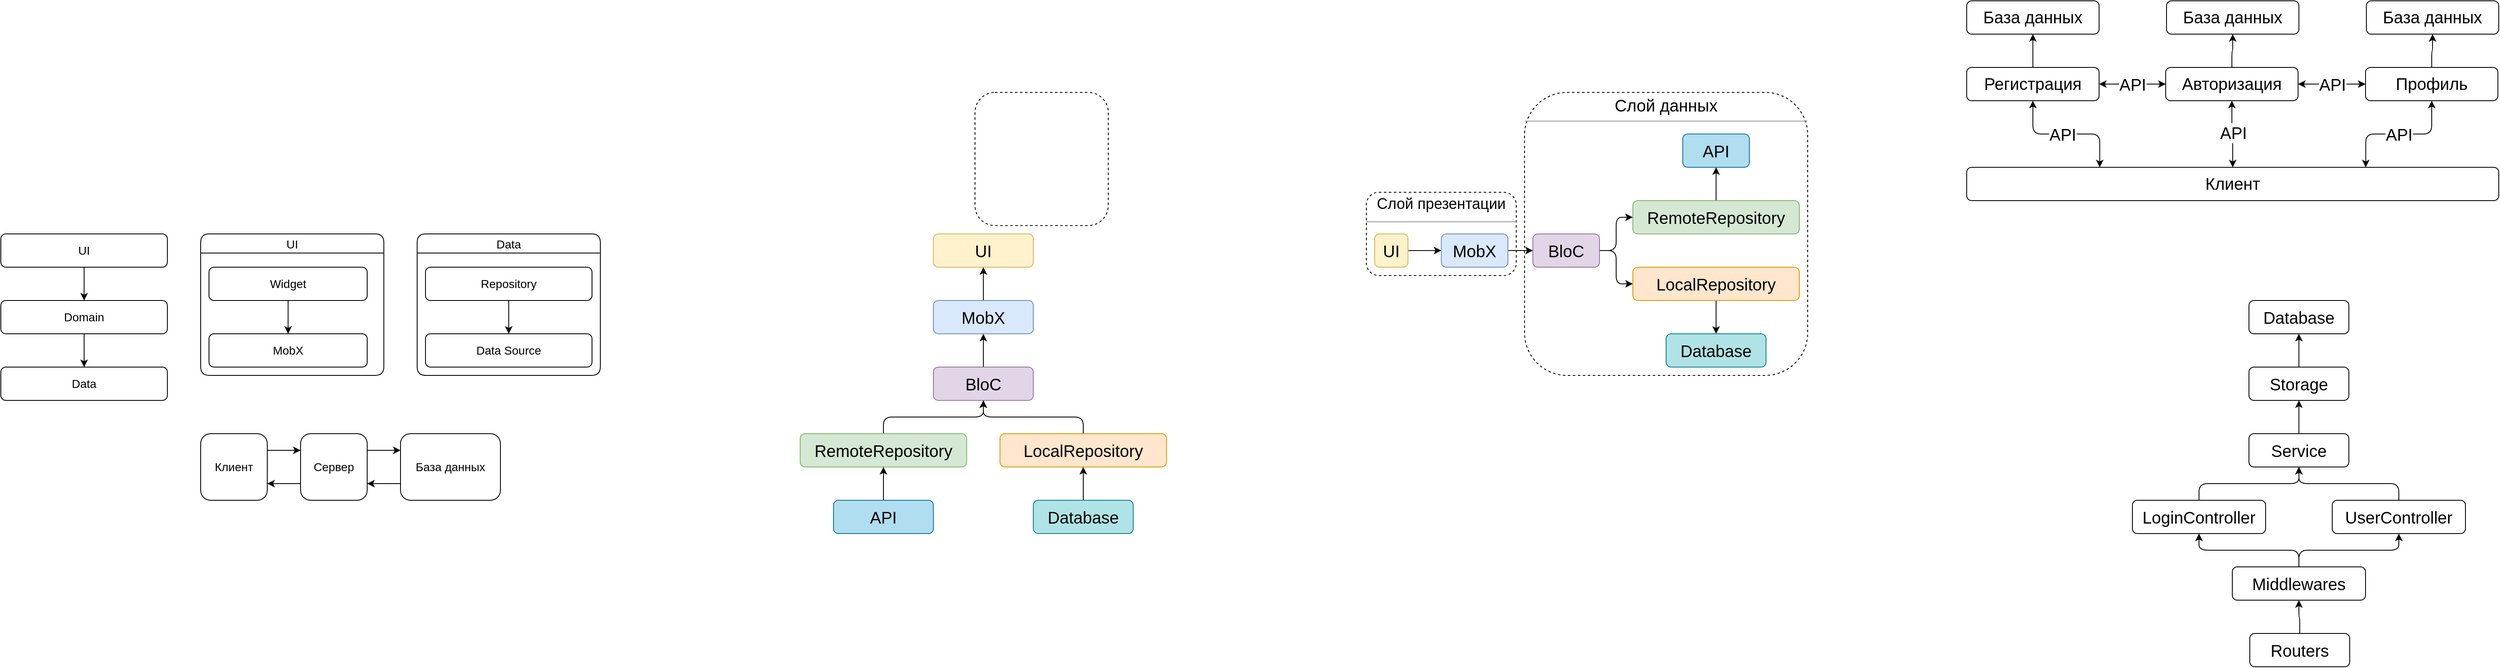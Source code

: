 <mxfile version="18.1.3" type="github">
  <diagram id="LPZCL1bj1sSWu9kygxX8" name="Page-1">
    <mxGraphModel dx="788" dy="1730" grid="1" gridSize="10" guides="1" tooltips="1" connect="1" arrows="1" fold="1" page="1" pageScale="1" pageWidth="827" pageHeight="1169" math="0" shadow="0">
      <root>
        <mxCell id="0" />
        <mxCell id="1" parent="0" />
        <mxCell id="qOLf-mq5q5zeJwDgDP6q-23" value="UI" style="swimlane;rounded=1;fontStyle=0;fontSize=14;" parent="1" vertex="1">
          <mxGeometry x="360" y="80" width="220" height="170" as="geometry" />
        </mxCell>
        <mxCell id="qOLf-mq5q5zeJwDgDP6q-24" value="&lt;font style=&quot;font-size: 14px&quot;&gt;MobX&lt;/font&gt;" style="rounded=1;whiteSpace=wrap;html=1;" parent="qOLf-mq5q5zeJwDgDP6q-23" vertex="1">
          <mxGeometry x="10" y="120" width="190" height="40" as="geometry" />
        </mxCell>
        <mxCell id="qOLf-mq5q5zeJwDgDP6q-13" value="&lt;font style=&quot;font-size: 14px&quot;&gt;Widget&lt;/font&gt;" style="rounded=1;whiteSpace=wrap;html=1;" parent="qOLf-mq5q5zeJwDgDP6q-23" vertex="1">
          <mxGeometry x="10" y="40" width="190" height="40" as="geometry" />
        </mxCell>
        <mxCell id="qOLf-mq5q5zeJwDgDP6q-25" value="" style="edgeStyle=orthogonalEdgeStyle;rounded=1;orthogonalLoop=1;jettySize=auto;html=1;" parent="qOLf-mq5q5zeJwDgDP6q-23" source="qOLf-mq5q5zeJwDgDP6q-13" target="qOLf-mq5q5zeJwDgDP6q-24" edge="1">
          <mxGeometry relative="1" as="geometry" />
        </mxCell>
        <mxCell id="qOLf-mq5q5zeJwDgDP6q-26" value="" style="group;rounded=1;" parent="1" vertex="1" connectable="0">
          <mxGeometry x="120" y="80" width="200" height="200" as="geometry" />
        </mxCell>
        <mxCell id="qOLf-mq5q5zeJwDgDP6q-1" value="&lt;font style=&quot;font-size: 14px&quot;&gt;UI&lt;/font&gt;" style="rounded=1;whiteSpace=wrap;html=1;" parent="qOLf-mq5q5zeJwDgDP6q-26" vertex="1">
          <mxGeometry width="200" height="40" as="geometry" />
        </mxCell>
        <mxCell id="qOLf-mq5q5zeJwDgDP6q-2" value="&lt;font style=&quot;font-size: 14px&quot;&gt;Domain&lt;/font&gt;" style="rounded=1;whiteSpace=wrap;html=1;" parent="qOLf-mq5q5zeJwDgDP6q-26" vertex="1">
          <mxGeometry y="80" width="200" height="40" as="geometry" />
        </mxCell>
        <mxCell id="qOLf-mq5q5zeJwDgDP6q-11" value="" style="edgeStyle=orthogonalEdgeStyle;rounded=1;orthogonalLoop=1;jettySize=auto;html=1;" parent="qOLf-mq5q5zeJwDgDP6q-26" source="qOLf-mq5q5zeJwDgDP6q-1" target="qOLf-mq5q5zeJwDgDP6q-2" edge="1">
          <mxGeometry relative="1" as="geometry" />
        </mxCell>
        <mxCell id="qOLf-mq5q5zeJwDgDP6q-3" value="&lt;font style=&quot;font-size: 14px&quot;&gt;Data&lt;/font&gt;" style="rounded=1;whiteSpace=wrap;html=1;" parent="qOLf-mq5q5zeJwDgDP6q-26" vertex="1">
          <mxGeometry y="160" width="200" height="40" as="geometry" />
        </mxCell>
        <mxCell id="qOLf-mq5q5zeJwDgDP6q-12" value="" style="edgeStyle=orthogonalEdgeStyle;rounded=1;orthogonalLoop=1;jettySize=auto;html=1;" parent="qOLf-mq5q5zeJwDgDP6q-26" source="qOLf-mq5q5zeJwDgDP6q-2" target="qOLf-mq5q5zeJwDgDP6q-3" edge="1">
          <mxGeometry relative="1" as="geometry" />
        </mxCell>
        <mxCell id="qOLf-mq5q5zeJwDgDP6q-27" value="Data" style="swimlane;rounded=1;fontStyle=0;fontSize=14;" parent="1" vertex="1">
          <mxGeometry x="620" y="80" width="220" height="170" as="geometry" />
        </mxCell>
        <mxCell id="qOLf-mq5q5zeJwDgDP6q-28" value="&lt;font style=&quot;font-size: 14px&quot;&gt;Data Source&lt;/font&gt;" style="rounded=1;whiteSpace=wrap;html=1;" parent="qOLf-mq5q5zeJwDgDP6q-27" vertex="1">
          <mxGeometry x="10" y="120" width="200" height="40" as="geometry" />
        </mxCell>
        <mxCell id="qOLf-mq5q5zeJwDgDP6q-29" value="&lt;font style=&quot;font-size: 14px&quot;&gt;Repository&lt;/font&gt;" style="rounded=1;whiteSpace=wrap;html=1;" parent="qOLf-mq5q5zeJwDgDP6q-27" vertex="1">
          <mxGeometry x="10" y="40" width="200" height="40" as="geometry" />
        </mxCell>
        <mxCell id="qOLf-mq5q5zeJwDgDP6q-30" value="" style="edgeStyle=orthogonalEdgeStyle;rounded=1;orthogonalLoop=1;jettySize=auto;html=1;" parent="qOLf-mq5q5zeJwDgDP6q-27" source="qOLf-mq5q5zeJwDgDP6q-29" target="qOLf-mq5q5zeJwDgDP6q-28" edge="1">
          <mxGeometry relative="1" as="geometry" />
        </mxCell>
        <mxCell id="Rb2n_aNkoKd0YVtxUsO5-4" style="edgeStyle=orthogonalEdgeStyle;rounded=1;orthogonalLoop=1;jettySize=auto;html=1;exitX=1;exitY=0.25;exitDx=0;exitDy=0;entryX=0;entryY=0.25;entryDx=0;entryDy=0;" parent="1" source="Rb2n_aNkoKd0YVtxUsO5-1" target="Rb2n_aNkoKd0YVtxUsO5-2" edge="1">
          <mxGeometry relative="1" as="geometry" />
        </mxCell>
        <mxCell id="Rb2n_aNkoKd0YVtxUsO5-1" value="&lt;font style=&quot;font-size: 14px;&quot;&gt;Клиент&lt;/font&gt;" style="rounded=1;whiteSpace=wrap;html=1;" parent="1" vertex="1">
          <mxGeometry x="360" y="320" width="80" height="80" as="geometry" />
        </mxCell>
        <mxCell id="Rb2n_aNkoKd0YVtxUsO5-5" style="edgeStyle=orthogonalEdgeStyle;rounded=1;orthogonalLoop=1;jettySize=auto;html=1;exitX=1;exitY=0.25;exitDx=0;exitDy=0;entryX=0;entryY=0.25;entryDx=0;entryDy=0;" parent="1" source="Rb2n_aNkoKd0YVtxUsO5-2" target="Rb2n_aNkoKd0YVtxUsO5-3" edge="1">
          <mxGeometry relative="1" as="geometry" />
        </mxCell>
        <mxCell id="Rb2n_aNkoKd0YVtxUsO5-7" style="edgeStyle=orthogonalEdgeStyle;rounded=1;orthogonalLoop=1;jettySize=auto;html=1;exitX=0;exitY=0.75;exitDx=0;exitDy=0;entryX=1;entryY=0.75;entryDx=0;entryDy=0;" parent="1" source="Rb2n_aNkoKd0YVtxUsO5-2" target="Rb2n_aNkoKd0YVtxUsO5-1" edge="1">
          <mxGeometry relative="1" as="geometry" />
        </mxCell>
        <mxCell id="Rb2n_aNkoKd0YVtxUsO5-2" value="&lt;font style=&quot;font-size: 14px;&quot;&gt;Сервер&lt;/font&gt;" style="rounded=1;whiteSpace=wrap;html=1;" parent="1" vertex="1">
          <mxGeometry x="480" y="320" width="80" height="80" as="geometry" />
        </mxCell>
        <mxCell id="Rb2n_aNkoKd0YVtxUsO5-6" style="edgeStyle=orthogonalEdgeStyle;rounded=1;orthogonalLoop=1;jettySize=auto;html=1;exitX=0;exitY=0.75;exitDx=0;exitDy=0;entryX=1;entryY=0.75;entryDx=0;entryDy=0;" parent="1" source="Rb2n_aNkoKd0YVtxUsO5-3" target="Rb2n_aNkoKd0YVtxUsO5-2" edge="1">
          <mxGeometry relative="1" as="geometry" />
        </mxCell>
        <mxCell id="Rb2n_aNkoKd0YVtxUsO5-3" value="&lt;font style=&quot;font-size: 14px;&quot;&gt;База данных&lt;/font&gt;" style="rounded=1;whiteSpace=wrap;html=1;" parent="1" vertex="1">
          <mxGeometry x="600" y="320" width="120" height="80" as="geometry" />
        </mxCell>
        <mxCell id="vffTMuuCBhIWsqTr6Ogg-1" value="&lt;font style=&quot;font-size: 20px;&quot;&gt;UI&lt;/font&gt;" style="rounded=1;whiteSpace=wrap;html=1;fillColor=#fff2cc;strokeColor=#d6b656;" parent="1" vertex="1">
          <mxGeometry x="1240" y="80" width="120" height="40" as="geometry" />
        </mxCell>
        <mxCell id="vffTMuuCBhIWsqTr6Ogg-8" value="" style="edgeStyle=orthogonalEdgeStyle;rounded=1;orthogonalLoop=1;jettySize=auto;html=1;" parent="1" source="vffTMuuCBhIWsqTr6Ogg-2" target="vffTMuuCBhIWsqTr6Ogg-1" edge="1">
          <mxGeometry relative="1" as="geometry" />
        </mxCell>
        <mxCell id="vffTMuuCBhIWsqTr6Ogg-2" value="&lt;font style=&quot;font-size: 20px;&quot;&gt;MobX&lt;/font&gt;" style="rounded=1;whiteSpace=wrap;html=1;fillColor=#dae8fc;strokeColor=#6c8ebf;" parent="1" vertex="1">
          <mxGeometry x="1240" y="160" width="120" height="40" as="geometry" />
        </mxCell>
        <mxCell id="vffTMuuCBhIWsqTr6Ogg-9" value="" style="edgeStyle=orthogonalEdgeStyle;rounded=1;orthogonalLoop=1;jettySize=auto;html=1;" parent="1" source="vffTMuuCBhIWsqTr6Ogg-3" target="vffTMuuCBhIWsqTr6Ogg-2" edge="1">
          <mxGeometry relative="1" as="geometry" />
        </mxCell>
        <mxCell id="vffTMuuCBhIWsqTr6Ogg-3" value="&lt;font style=&quot;font-size: 20px;&quot;&gt;BloC&lt;/font&gt;" style="rounded=1;whiteSpace=wrap;html=1;fillColor=#e1d5e7;strokeColor=#9673a6;" parent="1" vertex="1">
          <mxGeometry x="1240" y="240" width="120" height="40" as="geometry" />
        </mxCell>
        <mxCell id="vffTMuuCBhIWsqTr6Ogg-12" style="edgeStyle=orthogonalEdgeStyle;rounded=1;orthogonalLoop=1;jettySize=auto;html=1;entryX=0.5;entryY=1;entryDx=0;entryDy=0;fontSize=20;" parent="1" source="vffTMuuCBhIWsqTr6Ogg-4" target="vffTMuuCBhIWsqTr6Ogg-3" edge="1">
          <mxGeometry relative="1" as="geometry" />
        </mxCell>
        <mxCell id="vffTMuuCBhIWsqTr6Ogg-4" value="&lt;font style=&quot;font-size: 20px;&quot;&gt;RemoteRepository&lt;/font&gt;" style="rounded=1;whiteSpace=wrap;html=1;fillColor=#d5e8d4;strokeColor=#82b366;" parent="1" vertex="1">
          <mxGeometry x="1080" y="320" width="200" height="40" as="geometry" />
        </mxCell>
        <mxCell id="vffTMuuCBhIWsqTr6Ogg-13" style="edgeStyle=orthogonalEdgeStyle;rounded=1;orthogonalLoop=1;jettySize=auto;html=1;entryX=0.5;entryY=1;entryDx=0;entryDy=0;fontSize=20;" parent="1" source="vffTMuuCBhIWsqTr6Ogg-5" target="vffTMuuCBhIWsqTr6Ogg-3" edge="1">
          <mxGeometry relative="1" as="geometry" />
        </mxCell>
        <mxCell id="vffTMuuCBhIWsqTr6Ogg-5" value="&lt;font style=&quot;font-size: 20px;&quot;&gt;LocalRepository&lt;/font&gt;" style="rounded=1;whiteSpace=wrap;html=1;fillColor=#ffe6cc;strokeColor=#d79b00;" parent="1" vertex="1">
          <mxGeometry x="1320" y="320" width="200" height="40" as="geometry" />
        </mxCell>
        <mxCell id="vffTMuuCBhIWsqTr6Ogg-10" value="" style="edgeStyle=orthogonalEdgeStyle;rounded=1;orthogonalLoop=1;jettySize=auto;html=1;fontSize=20;" parent="1" source="vffTMuuCBhIWsqTr6Ogg-6" target="vffTMuuCBhIWsqTr6Ogg-4" edge="1">
          <mxGeometry relative="1" as="geometry" />
        </mxCell>
        <mxCell id="vffTMuuCBhIWsqTr6Ogg-6" value="&lt;font style=&quot;font-size: 20px;&quot;&gt;API&lt;/font&gt;" style="rounded=1;whiteSpace=wrap;html=1;fillColor=#b1ddf0;strokeColor=#10739e;" parent="1" vertex="1">
          <mxGeometry x="1120" y="400" width="120" height="40" as="geometry" />
        </mxCell>
        <mxCell id="vffTMuuCBhIWsqTr6Ogg-11" value="" style="edgeStyle=orthogonalEdgeStyle;rounded=1;orthogonalLoop=1;jettySize=auto;html=1;fontSize=20;" parent="1" source="vffTMuuCBhIWsqTr6Ogg-7" target="vffTMuuCBhIWsqTr6Ogg-5" edge="1">
          <mxGeometry relative="1" as="geometry" />
        </mxCell>
        <mxCell id="vffTMuuCBhIWsqTr6Ogg-7" value="&lt;font style=&quot;font-size: 20px;&quot;&gt;Database&lt;/font&gt;" style="rounded=1;whiteSpace=wrap;html=1;fillColor=#b0e3e6;strokeColor=#0e8088;" parent="1" vertex="1">
          <mxGeometry x="1360" y="400" width="120" height="40" as="geometry" />
        </mxCell>
        <mxCell id="vffTMuuCBhIWsqTr6Ogg-15" value="" style="rounded=1;whiteSpace=wrap;html=1;fontSize=20;fillColor=none;dashed=1;" parent="1" vertex="1">
          <mxGeometry x="1290" y="-90" width="160" height="160" as="geometry" />
        </mxCell>
        <mxCell id="vffTMuuCBhIWsqTr6Ogg-39" style="edgeStyle=orthogonalEdgeStyle;rounded=1;orthogonalLoop=1;jettySize=auto;html=1;entryX=0;entryY=0.5;entryDx=0;entryDy=0;fontSize=18;" parent="1" source="vffTMuuCBhIWsqTr6Ogg-16" target="vffTMuuCBhIWsqTr6Ogg-18" edge="1">
          <mxGeometry relative="1" as="geometry" />
        </mxCell>
        <mxCell id="vffTMuuCBhIWsqTr6Ogg-16" value="&lt;font style=&quot;font-size: 20px;&quot;&gt;UI&lt;/font&gt;" style="rounded=1;whiteSpace=wrap;html=1;fillColor=#fff2cc;strokeColor=#d6b656;" parent="1" vertex="1">
          <mxGeometry x="1770" y="80" width="40" height="40" as="geometry" />
        </mxCell>
        <mxCell id="vffTMuuCBhIWsqTr6Ogg-40" style="edgeStyle=orthogonalEdgeStyle;rounded=1;orthogonalLoop=1;jettySize=auto;html=1;entryX=0;entryY=0.5;entryDx=0;entryDy=0;fontSize=18;" parent="1" source="vffTMuuCBhIWsqTr6Ogg-18" target="vffTMuuCBhIWsqTr6Ogg-20" edge="1">
          <mxGeometry relative="1" as="geometry" />
        </mxCell>
        <mxCell id="vffTMuuCBhIWsqTr6Ogg-18" value="&lt;font style=&quot;font-size: 20px;&quot;&gt;MobX&lt;/font&gt;" style="rounded=1;whiteSpace=wrap;html=1;fillColor=#dae8fc;strokeColor=#6c8ebf;" parent="1" vertex="1">
          <mxGeometry x="1850" y="80" width="80" height="40" as="geometry" />
        </mxCell>
        <mxCell id="vffTMuuCBhIWsqTr6Ogg-43" style="edgeStyle=orthogonalEdgeStyle;rounded=1;orthogonalLoop=1;jettySize=auto;html=1;entryX=0;entryY=0.5;entryDx=0;entryDy=0;fontSize=18;" parent="1" source="vffTMuuCBhIWsqTr6Ogg-20" target="vffTMuuCBhIWsqTr6Ogg-24" edge="1">
          <mxGeometry relative="1" as="geometry" />
        </mxCell>
        <mxCell id="vffTMuuCBhIWsqTr6Ogg-44" style="edgeStyle=orthogonalEdgeStyle;rounded=1;orthogonalLoop=1;jettySize=auto;html=1;entryX=0;entryY=0.5;entryDx=0;entryDy=0;fontSize=18;" parent="1" source="vffTMuuCBhIWsqTr6Ogg-20" target="vffTMuuCBhIWsqTr6Ogg-22" edge="1">
          <mxGeometry relative="1" as="geometry" />
        </mxCell>
        <mxCell id="vffTMuuCBhIWsqTr6Ogg-20" value="&lt;font style=&quot;font-size: 20px;&quot;&gt;BloC&lt;/font&gt;" style="rounded=1;whiteSpace=wrap;html=1;fillColor=#e1d5e7;strokeColor=#9673a6;" parent="1" vertex="1">
          <mxGeometry x="1960" y="80" width="80" height="40" as="geometry" />
        </mxCell>
        <mxCell id="vffTMuuCBhIWsqTr6Ogg-41" style="edgeStyle=orthogonalEdgeStyle;rounded=1;orthogonalLoop=1;jettySize=auto;html=1;entryX=0.5;entryY=1;entryDx=0;entryDy=0;fontSize=18;" parent="1" source="vffTMuuCBhIWsqTr6Ogg-22" target="vffTMuuCBhIWsqTr6Ogg-26" edge="1">
          <mxGeometry relative="1" as="geometry" />
        </mxCell>
        <mxCell id="vffTMuuCBhIWsqTr6Ogg-22" value="&lt;font style=&quot;font-size: 20px;&quot;&gt;RemoteRepository&lt;/font&gt;" style="rounded=1;whiteSpace=wrap;html=1;fillColor=#d5e8d4;strokeColor=#82b366;" parent="1" vertex="1">
          <mxGeometry x="2080" y="40" width="200" height="40" as="geometry" />
        </mxCell>
        <mxCell id="vffTMuuCBhIWsqTr6Ogg-42" style="edgeStyle=orthogonalEdgeStyle;rounded=1;orthogonalLoop=1;jettySize=auto;html=1;entryX=0.5;entryY=0;entryDx=0;entryDy=0;fontSize=18;" parent="1" source="vffTMuuCBhIWsqTr6Ogg-24" target="vffTMuuCBhIWsqTr6Ogg-28" edge="1">
          <mxGeometry relative="1" as="geometry" />
        </mxCell>
        <mxCell id="vffTMuuCBhIWsqTr6Ogg-24" value="&lt;font style=&quot;font-size: 20px;&quot;&gt;LocalRepository&lt;/font&gt;" style="rounded=1;whiteSpace=wrap;html=1;fillColor=#ffe6cc;strokeColor=#d79b00;" parent="1" vertex="1">
          <mxGeometry x="2080" y="120" width="200" height="40" as="geometry" />
        </mxCell>
        <mxCell id="vffTMuuCBhIWsqTr6Ogg-26" value="&lt;font style=&quot;font-size: 20px;&quot;&gt;API&lt;/font&gt;" style="rounded=1;whiteSpace=wrap;html=1;fillColor=#b1ddf0;strokeColor=#10739e;" parent="1" vertex="1">
          <mxGeometry x="2140" y="-40" width="80" height="40" as="geometry" />
        </mxCell>
        <mxCell id="vffTMuuCBhIWsqTr6Ogg-28" value="&lt;font style=&quot;font-size: 20px;&quot;&gt;Database&lt;/font&gt;" style="rounded=1;whiteSpace=wrap;html=1;fillColor=#b0e3e6;strokeColor=#0e8088;" parent="1" vertex="1">
          <mxGeometry x="2120" y="200" width="120" height="40" as="geometry" />
        </mxCell>
        <mxCell id="vffTMuuCBhIWsqTr6Ogg-34" value="&lt;p style=&quot;margin: 4px 0px 0px; text-align: center; font-size: 18px;&quot;&gt;&lt;font style=&quot;font-size: 18px;&quot;&gt;Слой&lt;b&gt; &lt;/b&gt;презентации&lt;/font&gt;&lt;/p&gt;&lt;hr style=&quot;font-size: 18px;&quot; size=&quot;1&quot;&gt;&lt;div style=&quot;height: 2px; font-size: 18px;&quot;&gt;&lt;/div&gt;" style="verticalAlign=top;align=left;overflow=fill;fontSize=12;fontFamily=Helvetica;html=1;rounded=1;dashed=1;fillColor=none;" parent="1" vertex="1">
          <mxGeometry x="1760" y="30" width="180" height="100" as="geometry" />
        </mxCell>
        <mxCell id="vffTMuuCBhIWsqTr6Ogg-35" value="&lt;p style=&quot;margin:0px;margin-top:4px;text-align:center;&quot;&gt;&lt;span style=&quot;font-size: 20px;&quot;&gt;Слой данных&lt;/span&gt;&lt;/p&gt;&lt;hr size=&quot;1&quot;&gt;&lt;div style=&quot;height:2px;&quot;&gt;&lt;/div&gt;" style="verticalAlign=top;align=left;overflow=fill;fontSize=12;fontFamily=Helvetica;html=1;rounded=1;dashed=1;fillColor=none;" parent="1" vertex="1">
          <mxGeometry x="1950" y="-90" width="340" height="340" as="geometry" />
        </mxCell>
        <mxCell id="vffTMuuCBhIWsqTr6Ogg-54" style="edgeStyle=orthogonalEdgeStyle;rounded=1;orthogonalLoop=1;jettySize=auto;html=1;entryX=0.25;entryY=0;entryDx=0;entryDy=0;fontSize=20;strokeColor=default;startArrow=classic;startFill=1;" parent="1" source="vffTMuuCBhIWsqTr6Ogg-45" target="vffTMuuCBhIWsqTr6Ogg-51" edge="1">
          <mxGeometry relative="1" as="geometry" />
        </mxCell>
        <mxCell id="vffTMuuCBhIWsqTr6Ogg-57" value="API" style="edgeLabel;html=1;align=center;verticalAlign=middle;resizable=0;points=[];fontSize=20;rounded=1;" parent="vffTMuuCBhIWsqTr6Ogg-54" vertex="1" connectable="0">
          <mxGeometry x="-0.056" relative="1" as="geometry">
            <mxPoint as="offset" />
          </mxGeometry>
        </mxCell>
        <mxCell id="vffTMuuCBhIWsqTr6Ogg-66" style="edgeStyle=orthogonalEdgeStyle;rounded=1;orthogonalLoop=1;jettySize=auto;html=1;entryX=0.5;entryY=1;entryDx=0;entryDy=0;fontSize=20;startArrow=none;startFill=0;strokeColor=default;" parent="1" source="vffTMuuCBhIWsqTr6Ogg-45" target="vffTMuuCBhIWsqTr6Ogg-48" edge="1">
          <mxGeometry relative="1" as="geometry" />
        </mxCell>
        <mxCell id="vffTMuuCBhIWsqTr6Ogg-45" value="&lt;font style=&quot;font-size: 20px;&quot;&gt;Регистрация&lt;/font&gt;" style="rounded=1;whiteSpace=wrap;html=1;fontSize=18;" parent="1" vertex="1">
          <mxGeometry x="2481" y="-120" width="159" height="40" as="geometry" />
        </mxCell>
        <mxCell id="vffTMuuCBhIWsqTr6Ogg-56" style="edgeStyle=orthogonalEdgeStyle;rounded=1;orthogonalLoop=1;jettySize=auto;html=1;entryX=0.5;entryY=0;entryDx=0;entryDy=0;fontSize=20;startArrow=classic;startFill=1;" parent="1" source="vffTMuuCBhIWsqTr6Ogg-46" target="vffTMuuCBhIWsqTr6Ogg-51" edge="1">
          <mxGeometry relative="1" as="geometry" />
        </mxCell>
        <mxCell id="vffTMuuCBhIWsqTr6Ogg-58" value="API" style="edgeLabel;html=1;align=center;verticalAlign=middle;resizable=0;points=[];fontSize=20;rounded=1;" parent="vffTMuuCBhIWsqTr6Ogg-56" vertex="1" connectable="0">
          <mxGeometry x="-0.074" y="1" relative="1" as="geometry">
            <mxPoint as="offset" />
          </mxGeometry>
        </mxCell>
        <mxCell id="vffTMuuCBhIWsqTr6Ogg-61" value="API" style="edgeStyle=orthogonalEdgeStyle;rounded=1;orthogonalLoop=1;jettySize=auto;html=1;entryX=1;entryY=0.5;entryDx=0;entryDy=0;fontSize=20;startArrow=classic;startFill=1;strokeColor=default;" parent="1" source="vffTMuuCBhIWsqTr6Ogg-46" target="vffTMuuCBhIWsqTr6Ogg-45" edge="1">
          <mxGeometry relative="1" as="geometry" />
        </mxCell>
        <mxCell id="vffTMuuCBhIWsqTr6Ogg-62" value="API" style="edgeStyle=orthogonalEdgeStyle;rounded=1;orthogonalLoop=1;jettySize=auto;html=1;entryX=0;entryY=0.5;entryDx=0;entryDy=0;fontSize=20;startArrow=classic;startFill=1;strokeColor=default;" parent="1" source="vffTMuuCBhIWsqTr6Ogg-46" target="vffTMuuCBhIWsqTr6Ogg-47" edge="1">
          <mxGeometry relative="1" as="geometry" />
        </mxCell>
        <mxCell id="vffTMuuCBhIWsqTr6Ogg-64" style="edgeStyle=orthogonalEdgeStyle;rounded=1;orthogonalLoop=1;jettySize=auto;html=1;entryX=0.5;entryY=1;entryDx=0;entryDy=0;fontSize=20;startArrow=none;startFill=0;strokeColor=default;" parent="1" source="vffTMuuCBhIWsqTr6Ogg-46" target="vffTMuuCBhIWsqTr6Ogg-52" edge="1">
          <mxGeometry relative="1" as="geometry" />
        </mxCell>
        <mxCell id="vffTMuuCBhIWsqTr6Ogg-46" value="&lt;font style=&quot;font-size: 20px;&quot;&gt;Авторизация&lt;/font&gt;" style="rounded=1;whiteSpace=wrap;html=1;fontSize=18;" parent="1" vertex="1">
          <mxGeometry x="2720" y="-120" width="159" height="40" as="geometry" />
        </mxCell>
        <mxCell id="vffTMuuCBhIWsqTr6Ogg-55" style="edgeStyle=orthogonalEdgeStyle;rounded=1;orthogonalLoop=1;jettySize=auto;html=1;entryX=0.75;entryY=0;entryDx=0;entryDy=0;fontSize=20;startArrow=classic;startFill=1;" parent="1" source="vffTMuuCBhIWsqTr6Ogg-47" target="vffTMuuCBhIWsqTr6Ogg-51" edge="1">
          <mxGeometry relative="1" as="geometry" />
        </mxCell>
        <mxCell id="vffTMuuCBhIWsqTr6Ogg-59" value="API" style="edgeLabel;html=1;align=center;verticalAlign=middle;resizable=0;points=[];fontSize=20;rounded=1;" parent="vffTMuuCBhIWsqTr6Ogg-55" vertex="1" connectable="0">
          <mxGeometry x="0.005" relative="1" as="geometry">
            <mxPoint as="offset" />
          </mxGeometry>
        </mxCell>
        <mxCell id="vffTMuuCBhIWsqTr6Ogg-63" style="edgeStyle=orthogonalEdgeStyle;rounded=1;orthogonalLoop=1;jettySize=auto;html=1;entryX=0.5;entryY=1;entryDx=0;entryDy=0;fontSize=20;startArrow=none;startFill=0;strokeColor=default;" parent="1" source="vffTMuuCBhIWsqTr6Ogg-47" target="vffTMuuCBhIWsqTr6Ogg-53" edge="1">
          <mxGeometry relative="1" as="geometry" />
        </mxCell>
        <mxCell id="vffTMuuCBhIWsqTr6Ogg-47" value="&lt;font style=&quot;font-size: 20px;&quot;&gt;Профиль&lt;/font&gt;" style="rounded=1;whiteSpace=wrap;html=1;fontSize=18;" parent="1" vertex="1">
          <mxGeometry x="2960" y="-120" width="159" height="40" as="geometry" />
        </mxCell>
        <mxCell id="vffTMuuCBhIWsqTr6Ogg-48" value="&lt;font style=&quot;font-size: 20px;&quot;&gt;База данных&lt;/font&gt;" style="rounded=1;whiteSpace=wrap;html=1;fontSize=18;" parent="1" vertex="1">
          <mxGeometry x="2481" y="-200" width="159" height="40" as="geometry" />
        </mxCell>
        <mxCell id="vffTMuuCBhIWsqTr6Ogg-51" value="&lt;font style=&quot;font-size: 20px;&quot;&gt;Клиент&lt;/font&gt;" style="rounded=1;whiteSpace=wrap;html=1;fontSize=18;" parent="1" vertex="1">
          <mxGeometry x="2481" width="639" height="40" as="geometry" />
        </mxCell>
        <mxCell id="vffTMuuCBhIWsqTr6Ogg-52" value="&lt;font style=&quot;font-size: 20px;&quot;&gt;База данных&lt;/font&gt;" style="rounded=1;whiteSpace=wrap;html=1;fontSize=18;" parent="1" vertex="1">
          <mxGeometry x="2721" y="-200" width="159" height="40" as="geometry" />
        </mxCell>
        <mxCell id="vffTMuuCBhIWsqTr6Ogg-53" value="&lt;font style=&quot;font-size: 20px;&quot;&gt;База данных&lt;/font&gt;" style="rounded=1;whiteSpace=wrap;html=1;fontSize=18;" parent="1" vertex="1">
          <mxGeometry x="2961" y="-200" width="159" height="40" as="geometry" />
        </mxCell>
        <mxCell id="yS9KY37kt2uK0ZD4EyS9-17" style="edgeStyle=orthogonalEdgeStyle;rounded=1;orthogonalLoop=1;jettySize=auto;html=1;entryX=0.5;entryY=1;entryDx=0;entryDy=0;fontSize=20;" edge="1" parent="1" source="yS9KY37kt2uK0ZD4EyS9-1" target="yS9KY37kt2uK0ZD4EyS9-6">
          <mxGeometry relative="1" as="geometry" />
        </mxCell>
        <mxCell id="yS9KY37kt2uK0ZD4EyS9-1" value="&lt;font style=&quot;font-size: 20px;&quot;&gt;Storage&lt;/font&gt;" style="rounded=1;whiteSpace=wrap;html=1;" vertex="1" parent="1">
          <mxGeometry x="2820" y="240" width="120" height="40" as="geometry" />
        </mxCell>
        <mxCell id="yS9KY37kt2uK0ZD4EyS9-27" style="edgeStyle=orthogonalEdgeStyle;rounded=1;orthogonalLoop=1;jettySize=auto;html=1;entryX=0.5;entryY=1;entryDx=0;entryDy=0;fontSize=20;" edge="1" parent="1" source="yS9KY37kt2uK0ZD4EyS9-2" target="yS9KY37kt2uK0ZD4EyS9-19">
          <mxGeometry relative="1" as="geometry" />
        </mxCell>
        <mxCell id="yS9KY37kt2uK0ZD4EyS9-2" value="&lt;font style=&quot;font-size: 20px;&quot;&gt;LoginController&lt;/font&gt;" style="rounded=1;whiteSpace=wrap;html=1;" vertex="1" parent="1">
          <mxGeometry x="2680" y="400" width="160" height="40" as="geometry" />
        </mxCell>
        <mxCell id="yS9KY37kt2uK0ZD4EyS9-21" style="edgeStyle=orthogonalEdgeStyle;rounded=1;orthogonalLoop=1;jettySize=auto;html=1;entryX=0.5;entryY=1;entryDx=0;entryDy=0;fontSize=20;" edge="1" parent="1" source="yS9KY37kt2uK0ZD4EyS9-3" target="yS9KY37kt2uK0ZD4EyS9-19">
          <mxGeometry relative="1" as="geometry" />
        </mxCell>
        <mxCell id="yS9KY37kt2uK0ZD4EyS9-3" value="&lt;font style=&quot;font-size: 20px;&quot;&gt;UserController&lt;/font&gt;" style="rounded=1;whiteSpace=wrap;html=1;" vertex="1" parent="1">
          <mxGeometry x="2920" y="400" width="160" height="40" as="geometry" />
        </mxCell>
        <mxCell id="yS9KY37kt2uK0ZD4EyS9-14" style="edgeStyle=orthogonalEdgeStyle;rounded=1;orthogonalLoop=1;jettySize=auto;html=1;entryX=0.5;entryY=1;entryDx=0;entryDy=0;fontSize=20;" edge="1" parent="1" source="yS9KY37kt2uK0ZD4EyS9-4" target="yS9KY37kt2uK0ZD4EyS9-5">
          <mxGeometry relative="1" as="geometry" />
        </mxCell>
        <mxCell id="yS9KY37kt2uK0ZD4EyS9-4" value="&lt;font style=&quot;font-size: 20px;&quot;&gt;Routers&lt;/font&gt;" style="rounded=1;whiteSpace=wrap;html=1;" vertex="1" parent="1">
          <mxGeometry x="2821" y="560" width="120" height="40" as="geometry" />
        </mxCell>
        <mxCell id="yS9KY37kt2uK0ZD4EyS9-15" style="edgeStyle=orthogonalEdgeStyle;rounded=1;orthogonalLoop=1;jettySize=auto;html=1;entryX=0.5;entryY=1;entryDx=0;entryDy=0;fontSize=20;" edge="1" parent="1" source="yS9KY37kt2uK0ZD4EyS9-5" target="yS9KY37kt2uK0ZD4EyS9-3">
          <mxGeometry relative="1" as="geometry" />
        </mxCell>
        <mxCell id="yS9KY37kt2uK0ZD4EyS9-16" style="edgeStyle=orthogonalEdgeStyle;rounded=1;orthogonalLoop=1;jettySize=auto;html=1;entryX=0.5;entryY=1;entryDx=0;entryDy=0;fontSize=20;" edge="1" parent="1" source="yS9KY37kt2uK0ZD4EyS9-5" target="yS9KY37kt2uK0ZD4EyS9-2">
          <mxGeometry relative="1" as="geometry" />
        </mxCell>
        <mxCell id="yS9KY37kt2uK0ZD4EyS9-5" value="&lt;font style=&quot;font-size: 20px;&quot;&gt;Middlewares&lt;/font&gt;" style="rounded=1;whiteSpace=wrap;html=1;" vertex="1" parent="1">
          <mxGeometry x="2800" y="480" width="160" height="40" as="geometry" />
        </mxCell>
        <mxCell id="yS9KY37kt2uK0ZD4EyS9-6" value="&lt;font style=&quot;font-size: 20px;&quot;&gt;Database&lt;/font&gt;" style="rounded=1;whiteSpace=wrap;html=1;" vertex="1" parent="1">
          <mxGeometry x="2820" y="160" width="120" height="40" as="geometry" />
        </mxCell>
        <mxCell id="yS9KY37kt2uK0ZD4EyS9-26" style="edgeStyle=orthogonalEdgeStyle;rounded=1;orthogonalLoop=1;jettySize=auto;html=1;entryX=0.5;entryY=1;entryDx=0;entryDy=0;fontSize=20;" edge="1" parent="1" source="yS9KY37kt2uK0ZD4EyS9-19" target="yS9KY37kt2uK0ZD4EyS9-1">
          <mxGeometry relative="1" as="geometry" />
        </mxCell>
        <mxCell id="yS9KY37kt2uK0ZD4EyS9-19" value="&lt;font style=&quot;font-size: 20px;&quot;&gt;Service&lt;/font&gt;" style="rounded=1;whiteSpace=wrap;html=1;" vertex="1" parent="1">
          <mxGeometry x="2820" y="320" width="120" height="40" as="geometry" />
        </mxCell>
      </root>
    </mxGraphModel>
  </diagram>
</mxfile>

